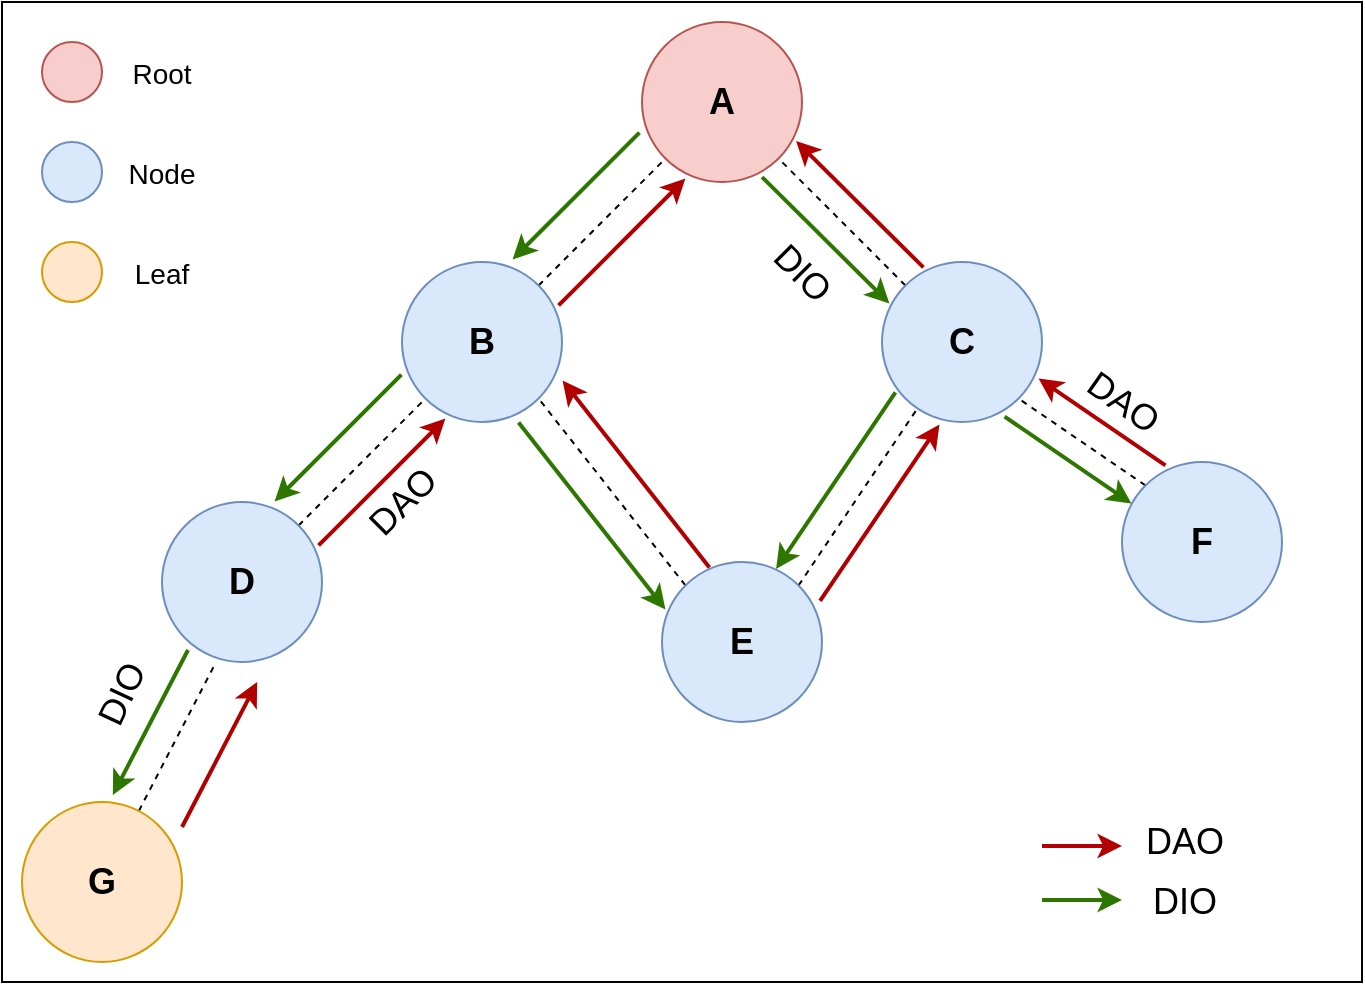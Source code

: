 <mxfile version="14.6.13" type="device"><diagram id="rvs8stno1UVY53oGPWn3" name="Page-1"><mxGraphModel dx="1422" dy="843" grid="1" gridSize="10" guides="1" tooltips="1" connect="1" arrows="1" fold="1" page="1" pageScale="1" pageWidth="827" pageHeight="1169" math="0" shadow="0"><root><mxCell id="0"/><mxCell id="1" parent="0"/><mxCell id="dgHVCFL4DJCKwI9JD67g-38" value="" style="rounded=0;whiteSpace=wrap;html=1;fontSize=18;fillColor=none;" parent="1" vertex="1"><mxGeometry x="40" y="30" width="680" height="490" as="geometry"/></mxCell><mxCell id="dgHVCFL4DJCKwI9JD67g-1" value="A" style="ellipse;whiteSpace=wrap;html=1;aspect=fixed;fillColor=#f8cecc;strokeColor=#b85450;fontSize=18;fontStyle=1" parent="1" vertex="1"><mxGeometry x="360" y="40" width="80" height="80" as="geometry"/></mxCell><mxCell id="dgHVCFL4DJCKwI9JD67g-2" style="edgeStyle=none;rounded=0;orthogonalLoop=1;jettySize=auto;html=1;exitX=1;exitY=0;exitDx=0;exitDy=0;endArrow=none;endFill=0;dashed=1;strokeWidth=1;fontSize=18;fontStyle=1" parent="1" source="dgHVCFL4DJCKwI9JD67g-3" target="dgHVCFL4DJCKwI9JD67g-11" edge="1"><mxGeometry relative="1" as="geometry"/></mxCell><mxCell id="dgHVCFL4DJCKwI9JD67g-3" value="D" style="ellipse;whiteSpace=wrap;html=1;aspect=fixed;fillColor=#dae8fc;strokeColor=#6c8ebf;fontSize=18;fontStyle=1" parent="1" vertex="1"><mxGeometry x="120" y="280" width="80" height="80" as="geometry"/></mxCell><mxCell id="dgHVCFL4DJCKwI9JD67g-4" style="edgeStyle=none;rounded=0;orthogonalLoop=1;jettySize=auto;html=1;exitX=0;exitY=0;exitDx=0;exitDy=0;entryX=1;entryY=1;entryDx=0;entryDy=0;endArrow=none;endFill=0;dashed=1;strokeWidth=1;fontSize=18;fontStyle=1" parent="1" source="dgHVCFL4DJCKwI9JD67g-5" target="dgHVCFL4DJCKwI9JD67g-1" edge="1"><mxGeometry relative="1" as="geometry"/></mxCell><mxCell id="dgHVCFL4DJCKwI9JD67g-5" value="C" style="ellipse;whiteSpace=wrap;html=1;aspect=fixed;fillColor=#dae8fc;strokeColor=#6c8ebf;fontSize=18;fontStyle=1" parent="1" vertex="1"><mxGeometry x="480" y="160" width="80" height="80" as="geometry"/></mxCell><mxCell id="dgHVCFL4DJCKwI9JD67g-6" style="rounded=0;orthogonalLoop=1;jettySize=auto;html=1;entryX=0.325;entryY=1.025;entryDx=0;entryDy=0;entryPerimeter=0;endArrow=none;endFill=0;dashed=1;strokeWidth=1;fontSize=18;fontStyle=1" parent="1" source="dgHVCFL4DJCKwI9JD67g-7" target="dgHVCFL4DJCKwI9JD67g-3" edge="1"><mxGeometry relative="1" as="geometry"/></mxCell><mxCell id="dgHVCFL4DJCKwI9JD67g-7" value="G" style="ellipse;whiteSpace=wrap;html=1;aspect=fixed;fillColor=#ffe6cc;strokeColor=#d79b00;fontSize=18;fontStyle=1" parent="1" vertex="1"><mxGeometry x="50" y="430" width="80" height="80" as="geometry"/></mxCell><mxCell id="dgHVCFL4DJCKwI9JD67g-8" style="edgeStyle=none;rounded=0;orthogonalLoop=1;jettySize=auto;html=1;exitX=0;exitY=0;exitDx=0;exitDy=0;entryX=1;entryY=1;entryDx=0;entryDy=0;endArrow=none;endFill=0;dashed=1;strokeWidth=1;fontSize=18;fontStyle=1" parent="1" source="dgHVCFL4DJCKwI9JD67g-9" target="dgHVCFL4DJCKwI9JD67g-5" edge="1"><mxGeometry relative="1" as="geometry"/></mxCell><mxCell id="dgHVCFL4DJCKwI9JD67g-9" value="F" style="ellipse;whiteSpace=wrap;html=1;aspect=fixed;fillColor=#dae8fc;strokeColor=#6c8ebf;fontSize=18;fontStyle=1" parent="1" vertex="1"><mxGeometry x="600" y="260" width="80" height="80" as="geometry"/></mxCell><mxCell id="dgHVCFL4DJCKwI9JD67g-10" style="edgeStyle=none;rounded=0;orthogonalLoop=1;jettySize=auto;html=1;exitX=1;exitY=0;exitDx=0;exitDy=0;entryX=0;entryY=1;entryDx=0;entryDy=0;endArrow=none;endFill=0;dashed=1;strokeWidth=1;fontSize=18;fontStyle=1" parent="1" source="dgHVCFL4DJCKwI9JD67g-11" target="dgHVCFL4DJCKwI9JD67g-1" edge="1"><mxGeometry relative="1" as="geometry"/></mxCell><mxCell id="dgHVCFL4DJCKwI9JD67g-11" value="B" style="ellipse;whiteSpace=wrap;html=1;aspect=fixed;fillColor=#dae8fc;strokeColor=#6c8ebf;fontSize=18;fontStyle=1" parent="1" vertex="1"><mxGeometry x="240" y="160" width="80" height="80" as="geometry"/></mxCell><mxCell id="dgHVCFL4DJCKwI9JD67g-12" style="edgeStyle=none;rounded=0;orthogonalLoop=1;jettySize=auto;html=1;exitX=0;exitY=0;exitDx=0;exitDy=0;entryX=1;entryY=1;entryDx=0;entryDy=0;endArrow=none;endFill=0;dashed=1;strokeWidth=1;fontSize=18;fontStyle=1" parent="1" source="dgHVCFL4DJCKwI9JD67g-14" target="dgHVCFL4DJCKwI9JD67g-11" edge="1"><mxGeometry relative="1" as="geometry"/></mxCell><mxCell id="dgHVCFL4DJCKwI9JD67g-13" style="edgeStyle=none;rounded=0;orthogonalLoop=1;jettySize=auto;html=1;exitX=1;exitY=0;exitDx=0;exitDy=0;endArrow=none;endFill=0;dashed=1;strokeWidth=1;fontSize=18;fontStyle=1" parent="1" source="dgHVCFL4DJCKwI9JD67g-14" target="dgHVCFL4DJCKwI9JD67g-5" edge="1"><mxGeometry relative="1" as="geometry"/></mxCell><mxCell id="dgHVCFL4DJCKwI9JD67g-14" value="E" style="ellipse;whiteSpace=wrap;html=1;aspect=fixed;fillColor=#dae8fc;strokeColor=#6c8ebf;fontSize=18;fontStyle=1" parent="1" vertex="1"><mxGeometry x="370" y="310" width="80" height="80" as="geometry"/></mxCell><mxCell id="dgHVCFL4DJCKwI9JD67g-23" style="rounded=0;orthogonalLoop=1;jettySize=auto;html=1;entryX=0.325;entryY=1.025;entryDx=0;entryDy=0;entryPerimeter=0;endArrow=classic;endFill=1;strokeWidth=2;fontSize=18;fontStyle=1;fillColor=#e51400;strokeColor=#B20000;" parent="1" edge="1"><mxGeometry relative="1" as="geometry"><mxPoint x="130.003" y="442.49" as="sourcePoint"/><mxPoint x="167.59" y="370" as="targetPoint"/></mxGeometry></mxCell><mxCell id="dgHVCFL4DJCKwI9JD67g-25" style="edgeStyle=none;rounded=0;orthogonalLoop=1;jettySize=auto;html=1;exitX=1;exitY=0;exitDx=0;exitDy=0;endArrow=classic;endFill=1;strokeWidth=2;fontSize=18;fontStyle=1;startArrow=none;startFill=0;fillColor=#e51400;strokeColor=#B20000;" parent="1" edge="1"><mxGeometry relative="1" as="geometry"><mxPoint x="198.284" y="301.716" as="sourcePoint"/><mxPoint x="261.716" y="238.284" as="targetPoint"/></mxGeometry></mxCell><mxCell id="dgHVCFL4DJCKwI9JD67g-45" value="DAO" style="edgeLabel;html=1;align=center;verticalAlign=middle;resizable=0;points=[];fontSize=18;rotation=-45;" parent="dgHVCFL4DJCKwI9JD67g-25" vertex="1" connectable="0"><mxGeometry x="0.271" y="-2" relative="1" as="geometry"><mxPoint y="17" as="offset"/></mxGeometry></mxCell><mxCell id="dgHVCFL4DJCKwI9JD67g-26" style="edgeStyle=none;rounded=0;orthogonalLoop=1;jettySize=auto;html=1;exitX=1;exitY=0;exitDx=0;exitDy=0;entryX=0;entryY=1;entryDx=0;entryDy=0;endArrow=classic;endFill=1;strokeWidth=2;fontSize=18;fontStyle=1;fillColor=#e51400;strokeColor=#B20000;" parent="1" edge="1"><mxGeometry relative="1" as="geometry"><mxPoint x="318.284" y="181.716" as="sourcePoint"/><mxPoint x="381.716" y="118.284" as="targetPoint"/></mxGeometry></mxCell><mxCell id="dgHVCFL4DJCKwI9JD67g-27" style="rounded=0;orthogonalLoop=1;jettySize=auto;html=1;entryX=0.325;entryY=1.025;entryDx=0;entryDy=0;entryPerimeter=0;endArrow=none;endFill=0;strokeWidth=2;fontSize=18;fontStyle=1;startArrow=classic;startFill=1;fillColor=#60a917;strokeColor=#2D7600;" parent="1" edge="1"><mxGeometry relative="1" as="geometry"><mxPoint x="95.413" y="426.49" as="sourcePoint"/><mxPoint x="133" y="354" as="targetPoint"/></mxGeometry></mxCell><mxCell id="dgHVCFL4DJCKwI9JD67g-47" value="DIO" style="edgeLabel;html=1;align=center;verticalAlign=middle;resizable=0;points=[];fontSize=18;rotation=-65;" parent="dgHVCFL4DJCKwI9JD67g-27" vertex="1" connectable="0"><mxGeometry x="0.437" y="-4" relative="1" as="geometry"><mxPoint x="-26" as="offset"/></mxGeometry></mxCell><mxCell id="dgHVCFL4DJCKwI9JD67g-28" style="edgeStyle=none;rounded=0;orthogonalLoop=1;jettySize=auto;html=1;exitX=1;exitY=0;exitDx=0;exitDy=0;endArrow=none;endFill=0;strokeWidth=2;fontSize=18;fontStyle=1;startArrow=classic;startFill=1;fillColor=#60a917;strokeColor=#2D7600;" parent="1" edge="1"><mxGeometry relative="1" as="geometry"><mxPoint x="176.284" y="279.716" as="sourcePoint"/><mxPoint x="239.716" y="216.284" as="targetPoint"/></mxGeometry></mxCell><mxCell id="dgHVCFL4DJCKwI9JD67g-29" style="edgeStyle=none;rounded=0;orthogonalLoop=1;jettySize=auto;html=1;exitX=1;exitY=0;exitDx=0;exitDy=0;entryX=0;entryY=1;entryDx=0;entryDy=0;endArrow=none;endFill=0;strokeWidth=2;fontSize=18;fontStyle=1;startArrow=classic;startFill=1;fillColor=#60a917;strokeColor=#2D7600;" parent="1" edge="1"><mxGeometry relative="1" as="geometry"><mxPoint x="295.284" y="158.716" as="sourcePoint"/><mxPoint x="358.716" y="95.284" as="targetPoint"/></mxGeometry></mxCell><mxCell id="dgHVCFL4DJCKwI9JD67g-30" style="edgeStyle=none;rounded=0;orthogonalLoop=1;jettySize=auto;html=1;exitX=0;exitY=0;exitDx=0;exitDy=0;entryX=1;entryY=1;entryDx=0;entryDy=0;endArrow=none;endFill=0;strokeWidth=2;fontSize=18;fontStyle=1;strokeColor=#2D7600;fillColor=#60a917;startFill=1;startArrow=classic;" parent="1" edge="1"><mxGeometry relative="1" as="geometry"><mxPoint x="371.716" y="333.716" as="sourcePoint"/><mxPoint x="298.284" y="240.284" as="targetPoint"/></mxGeometry></mxCell><mxCell id="dgHVCFL4DJCKwI9JD67g-31" style="edgeStyle=none;rounded=0;orthogonalLoop=1;jettySize=auto;html=1;exitX=0;exitY=0;exitDx=0;exitDy=0;entryX=1;entryY=1;entryDx=0;entryDy=0;endArrow=classic;endFill=1;strokeWidth=2;fontSize=18;fontStyle=1;strokeColor=#B20000;fillColor=#e51400;" parent="1" edge="1"><mxGeometry relative="1" as="geometry"><mxPoint x="393.716" y="312.716" as="sourcePoint"/><mxPoint x="320.284" y="219.284" as="targetPoint"/></mxGeometry></mxCell><mxCell id="dgHVCFL4DJCKwI9JD67g-32" style="edgeStyle=none;rounded=0;orthogonalLoop=1;jettySize=auto;html=1;exitX=0;exitY=0;exitDx=0;exitDy=0;entryX=1;entryY=1;entryDx=0;entryDy=0;endArrow=classic;endFill=1;strokeWidth=2;fontSize=18;fontStyle=1;strokeColor=#B20000;fillColor=#e51400;" parent="1" edge="1"><mxGeometry relative="1" as="geometry"><mxPoint x="500.716" y="162.716" as="sourcePoint"/><mxPoint x="437.037" y="99.529" as="targetPoint"/></mxGeometry></mxCell><mxCell id="dgHVCFL4DJCKwI9JD67g-33" style="edgeStyle=none;rounded=0;orthogonalLoop=1;jettySize=auto;html=1;exitX=1;exitY=0;exitDx=0;exitDy=0;endArrow=classic;endFill=1;strokeWidth=2;fontSize=18;fontStyle=1;strokeColor=#B20000;fillColor=#e51400;" parent="1" edge="1"><mxGeometry relative="1" as="geometry"><mxPoint x="449.037" y="329.471" as="sourcePoint"/><mxPoint x="508.725" y="241.224" as="targetPoint"/></mxGeometry></mxCell><mxCell id="dgHVCFL4DJCKwI9JD67g-34" style="edgeStyle=none;rounded=0;orthogonalLoop=1;jettySize=auto;html=1;exitX=0;exitY=0;exitDx=0;exitDy=0;entryX=1;entryY=1;entryDx=0;entryDy=0;endArrow=none;endFill=0;strokeWidth=2;fontSize=18;fontStyle=1;strokeColor=#2D7600;fillColor=#60a917;startFill=1;startArrow=classic;" parent="1" edge="1"><mxGeometry relative="1" as="geometry"><mxPoint x="483.716" y="180.716" as="sourcePoint"/><mxPoint x="420.037" y="117.529" as="targetPoint"/></mxGeometry></mxCell><mxCell id="dgHVCFL4DJCKwI9JD67g-46" value="DIO" style="edgeLabel;html=1;align=center;verticalAlign=middle;resizable=0;points=[];fontSize=18;rotation=45;" parent="dgHVCFL4DJCKwI9JD67g-34" vertex="1" connectable="0"><mxGeometry x="-0.397" relative="1" as="geometry"><mxPoint x="-25" y="3" as="offset"/></mxGeometry></mxCell><mxCell id="dgHVCFL4DJCKwI9JD67g-35" style="edgeStyle=none;rounded=0;orthogonalLoop=1;jettySize=auto;html=1;exitX=1;exitY=0;exitDx=0;exitDy=0;endArrow=none;endFill=0;strokeWidth=2;fontSize=18;fontStyle=1;strokeColor=#2D7600;fillColor=#60a917;startFill=1;startArrow=classic;" parent="1" edge="1"><mxGeometry relative="1" as="geometry"><mxPoint x="427.037" y="313.471" as="sourcePoint"/><mxPoint x="486.725" y="225.224" as="targetPoint"/></mxGeometry></mxCell><mxCell id="dgHVCFL4DJCKwI9JD67g-36" style="edgeStyle=none;rounded=0;orthogonalLoop=1;jettySize=auto;html=1;exitX=0;exitY=0;exitDx=0;exitDy=0;entryX=1;entryY=1;entryDx=0;entryDy=0;endArrow=none;endFill=0;strokeWidth=2;fontSize=18;fontStyle=1;strokeColor=#2D7600;fillColor=#60a917;startFill=1;startArrow=classic;" parent="1" edge="1"><mxGeometry relative="1" as="geometry"><mxPoint x="604.716" y="280.716" as="sourcePoint"/><mxPoint x="541.284" y="237.284" as="targetPoint"/></mxGeometry></mxCell><mxCell id="dgHVCFL4DJCKwI9JD67g-37" style="edgeStyle=none;rounded=0;orthogonalLoop=1;jettySize=auto;html=1;exitX=0;exitY=0;exitDx=0;exitDy=0;entryX=1;entryY=1;entryDx=0;entryDy=0;endArrow=classic;endFill=1;strokeWidth=2;fontSize=18;fontStyle=1;strokeColor=#B20000;fillColor=#e51400;" parent="1" edge="1"><mxGeometry relative="1" as="geometry"><mxPoint x="621.716" y="261.716" as="sourcePoint"/><mxPoint x="558.284" y="218.284" as="targetPoint"/></mxGeometry></mxCell><mxCell id="dgHVCFL4DJCKwI9JD67g-48" value="DAO" style="edgeLabel;html=1;align=center;verticalAlign=middle;resizable=0;points=[];fontSize=18;rotation=35;" parent="dgHVCFL4DJCKwI9JD67g-37" vertex="1" connectable="0"><mxGeometry x="-0.221" y="-2" relative="1" as="geometry"><mxPoint x="2" y="-13" as="offset"/></mxGeometry></mxCell><mxCell id="dgHVCFL4DJCKwI9JD67g-39" value="" style="ellipse;whiteSpace=wrap;html=1;aspect=fixed;fillColor=#f8cecc;strokeColor=#b85450;fontSize=18;fontStyle=1" parent="1" vertex="1"><mxGeometry x="60" y="50" width="30" height="30" as="geometry"/></mxCell><mxCell id="dgHVCFL4DJCKwI9JD67g-40" value="" style="ellipse;whiteSpace=wrap;html=1;aspect=fixed;fillColor=#dae8fc;strokeColor=#6c8ebf;fontSize=18;fontStyle=1" parent="1" vertex="1"><mxGeometry x="60" y="100" width="30" height="30" as="geometry"/></mxCell><mxCell id="dgHVCFL4DJCKwI9JD67g-41" value="" style="ellipse;whiteSpace=wrap;html=1;aspect=fixed;fillColor=#ffe6cc;strokeColor=#d79b00;fontSize=18;fontStyle=1" parent="1" vertex="1"><mxGeometry x="60" y="150" width="30" height="30" as="geometry"/></mxCell><mxCell id="dgHVCFL4DJCKwI9JD67g-42" value="&lt;font style=&quot;font-size: 14px&quot;&gt;Root&lt;/font&gt;" style="text;html=1;strokeColor=none;fillColor=none;align=center;verticalAlign=middle;whiteSpace=wrap;rounded=0;fontSize=18;" parent="1" vertex="1"><mxGeometry x="100" y="55" width="40" height="20" as="geometry"/></mxCell><mxCell id="dgHVCFL4DJCKwI9JD67g-43" value="&lt;font style=&quot;font-size: 14px&quot;&gt;Node&lt;/font&gt;" style="text;html=1;strokeColor=none;fillColor=none;align=center;verticalAlign=middle;whiteSpace=wrap;rounded=0;fontSize=18;" parent="1" vertex="1"><mxGeometry x="100" y="105" width="40" height="20" as="geometry"/></mxCell><mxCell id="dgHVCFL4DJCKwI9JD67g-44" value="&lt;font style=&quot;font-size: 14px&quot;&gt;Leaf&lt;/font&gt;" style="text;html=1;strokeColor=none;fillColor=none;align=center;verticalAlign=middle;whiteSpace=wrap;rounded=0;fontSize=18;" parent="1" vertex="1"><mxGeometry x="100" y="155" width="40" height="20" as="geometry"/></mxCell><mxCell id="dgHVCFL4DJCKwI9JD67g-52" value="" style="endArrow=classic;html=1;fontSize=18;strokeWidth=2;fillColor=#e51400;strokeColor=#B20000;" parent="1" edge="1"><mxGeometry width="50" height="50" relative="1" as="geometry"><mxPoint x="560" y="452" as="sourcePoint"/><mxPoint x="600" y="452" as="targetPoint"/></mxGeometry></mxCell><mxCell id="dgHVCFL4DJCKwI9JD67g-56" value="DAO" style="edgeLabel;html=1;align=center;verticalAlign=middle;resizable=0;points=[];fontSize=18;" parent="dgHVCFL4DJCKwI9JD67g-52" vertex="1" connectable="0"><mxGeometry x="-0.583" y="2" relative="1" as="geometry"><mxPoint x="62" as="offset"/></mxGeometry></mxCell><mxCell id="dgHVCFL4DJCKwI9JD67g-53" value="" style="endArrow=classic;html=1;fontSize=18;strokeWidth=2;fillColor=#60a917;strokeColor=#2D7600;" parent="1" edge="1"><mxGeometry width="50" height="50" relative="1" as="geometry"><mxPoint x="560" y="479" as="sourcePoint"/><mxPoint x="600" y="479" as="targetPoint"/></mxGeometry></mxCell><mxCell id="dgHVCFL4DJCKwI9JD67g-57" value="DIO" style="edgeLabel;html=1;align=center;verticalAlign=middle;resizable=0;points=[];fontSize=18;" parent="dgHVCFL4DJCKwI9JD67g-53" vertex="1" connectable="0"><mxGeometry x="0.417" y="-1" relative="1" as="geometry"><mxPoint x="42" as="offset"/></mxGeometry></mxCell></root></mxGraphModel></diagram></mxfile>